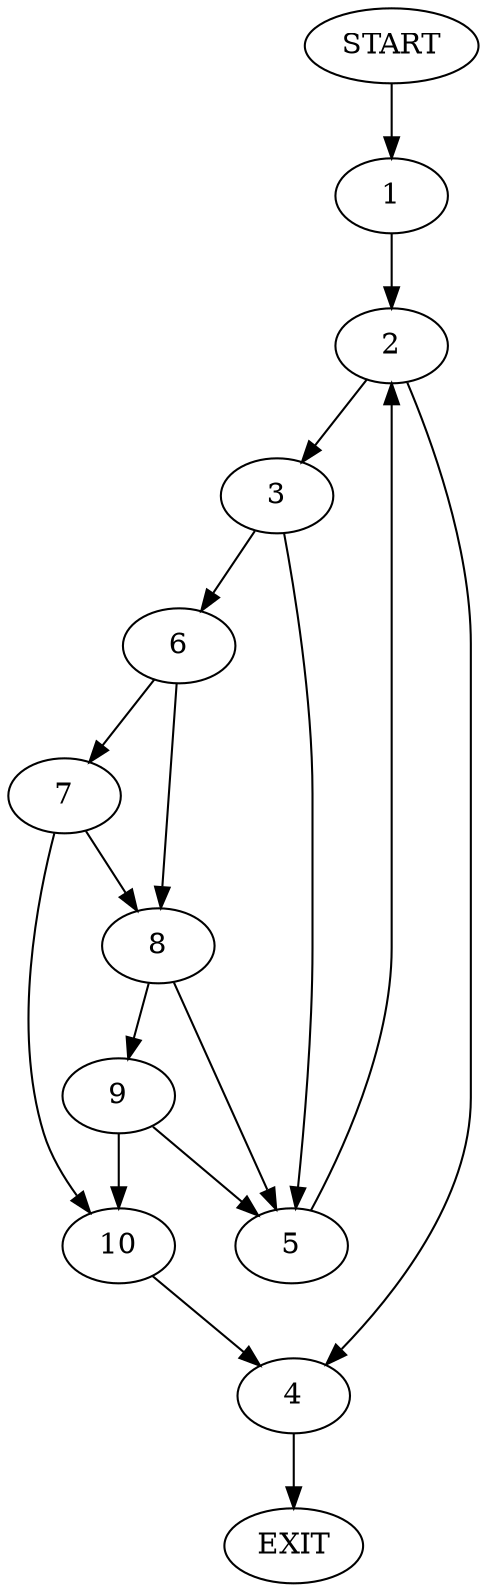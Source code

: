 digraph {
0 [label="START"]
11 [label="EXIT"]
0 -> 1
1 -> 2
2 -> 3
2 -> 4
3 -> 5
3 -> 6
4 -> 11
5 -> 2
6 -> 7
6 -> 8
8 -> 9
8 -> 5
7 -> 8
7 -> 10
10 -> 4
9 -> 5
9 -> 10
}
